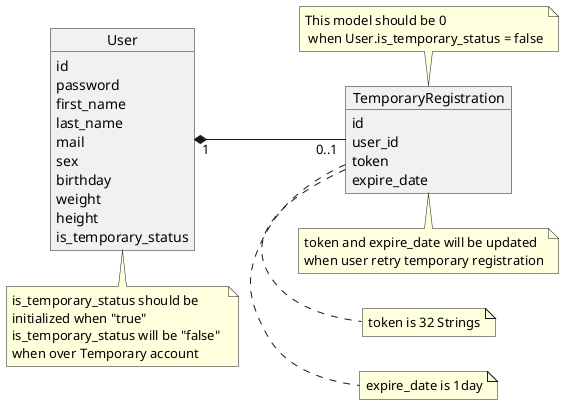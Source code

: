 @startuml
left to right direction

object User
User : id
User : password
User : first_name
User : last_name
User : mail
User : sex
User : birthday
User : weight
User : height   
User : is_temporary_status

object TemporaryRegistration
TemporaryRegistration : id
TemporaryRegistration : user_id
TemporaryRegistration : token
TemporaryRegistration : expire_date

User "1"*--"0..1" TemporaryRegistration

'Note for User
note bottom of User : is_temporary_status should be \ninitialized when "true" \nis_temporary_status will be "false" \nwhen over Temporary account

'Note for TemporaryRegistration
note top of TemporaryRegistration : This model should be 0 \n when User.is_temporary_status = false
note bottom of TemporaryRegistration : expire_date is 1day
note bottom of TemporaryRegistration : token is 32 Strings
note bottom of TemporaryRegistration : token and expire_date will be updated \nwhen user retry temporary registration

@enduml